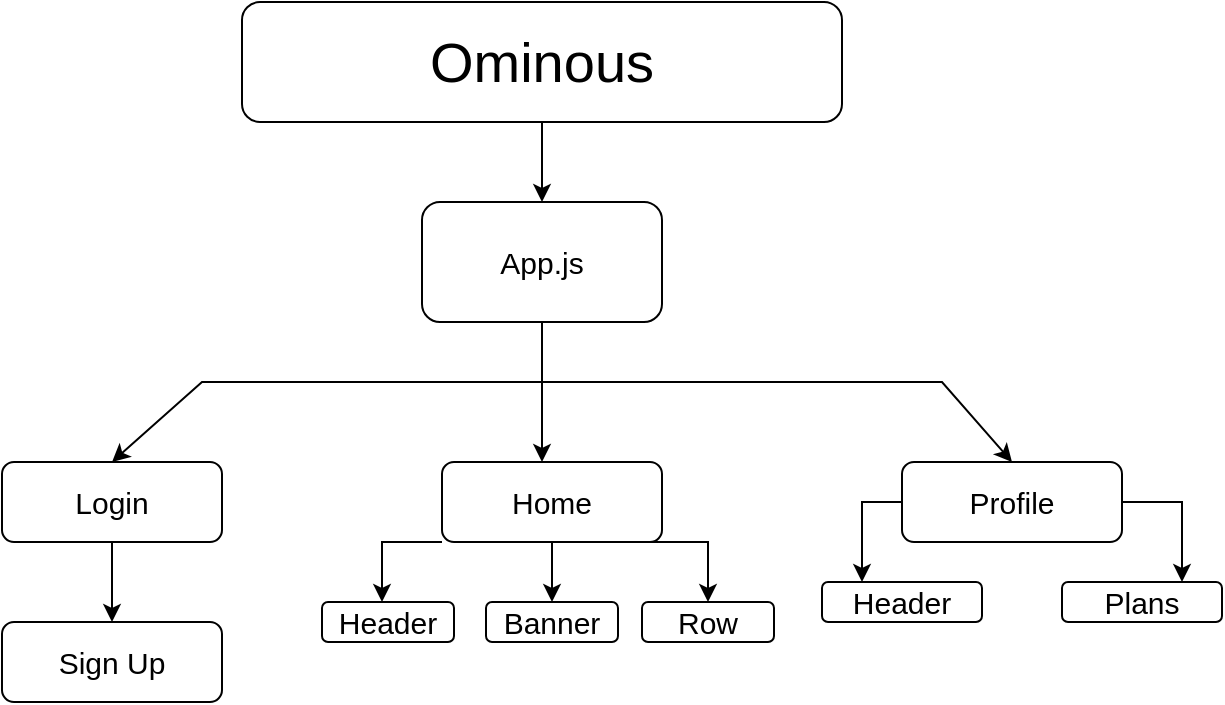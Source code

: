 <mxfile version="20.0.4" type="github">
  <diagram id="s3rP9vaL6DojUl77rk7g" name="Page-1">
    <mxGraphModel dx="868" dy="483" grid="1" gridSize="10" guides="1" tooltips="1" connect="1" arrows="1" fold="1" page="1" pageScale="1" pageWidth="827" pageHeight="1169" math="0" shadow="0">
      <root>
        <mxCell id="0" />
        <mxCell id="1" parent="0" />
        <mxCell id="9xiEHaMWu-fQ84VGuqVn-1" value="&lt;font style=&quot;font-size: 28px;&quot;&gt;Ominous&lt;/font&gt;" style="rounded=1;whiteSpace=wrap;html=1;fontFamily=Helvetica;" vertex="1" parent="1">
          <mxGeometry x="250" y="10" width="300" height="60" as="geometry" />
        </mxCell>
        <mxCell id="9xiEHaMWu-fQ84VGuqVn-2" value="App.js" style="rounded=1;whiteSpace=wrap;html=1;fontFamily=Helvetica;fontSize=15;" vertex="1" parent="1">
          <mxGeometry x="340" y="110" width="120" height="60" as="geometry" />
        </mxCell>
        <mxCell id="9xiEHaMWu-fQ84VGuqVn-3" value="" style="endArrow=classic;html=1;rounded=0;fontFamily=Helvetica;entryX=0.5;entryY=0;entryDx=0;entryDy=0;" edge="1" parent="1" target="9xiEHaMWu-fQ84VGuqVn-2">
          <mxGeometry width="50" height="50" relative="1" as="geometry">
            <mxPoint x="400" y="70" as="sourcePoint" />
            <mxPoint x="440" y="60" as="targetPoint" />
            <Array as="points" />
          </mxGeometry>
        </mxCell>
        <mxCell id="9xiEHaMWu-fQ84VGuqVn-5" value="" style="endArrow=classic;html=1;rounded=0;fontFamily=Helvetica;exitX=0.5;exitY=1;exitDx=0;exitDy=0;" edge="1" parent="1" source="9xiEHaMWu-fQ84VGuqVn-2">
          <mxGeometry width="50" height="50" relative="1" as="geometry">
            <mxPoint x="420" y="90" as="sourcePoint" />
            <mxPoint x="400" y="240" as="targetPoint" />
            <Array as="points" />
          </mxGeometry>
        </mxCell>
        <mxCell id="9xiEHaMWu-fQ84VGuqVn-6" value="Home" style="rounded=1;whiteSpace=wrap;html=1;fontFamily=Helvetica;fontSize=15;" vertex="1" parent="1">
          <mxGeometry x="350" y="240" width="110" height="40" as="geometry" />
        </mxCell>
        <mxCell id="9xiEHaMWu-fQ84VGuqVn-7" value="" style="endArrow=classic;html=1;rounded=0;fontFamily=Helvetica;fontSize=15;entryX=0.5;entryY=0;entryDx=0;entryDy=0;" edge="1" parent="1" target="9xiEHaMWu-fQ84VGuqVn-9">
          <mxGeometry width="50" height="50" relative="1" as="geometry">
            <mxPoint x="410" y="200" as="sourcePoint" />
            <mxPoint x="190" y="230" as="targetPoint" />
            <Array as="points">
              <mxPoint x="230" y="200" />
            </Array>
          </mxGeometry>
        </mxCell>
        <mxCell id="9xiEHaMWu-fQ84VGuqVn-8" value="" style="endArrow=classic;html=1;rounded=0;fontFamily=Helvetica;fontSize=15;entryX=0.5;entryY=0;entryDx=0;entryDy=0;" edge="1" parent="1" target="9xiEHaMWu-fQ84VGuqVn-20">
          <mxGeometry width="50" height="50" relative="1" as="geometry">
            <mxPoint x="403" y="200" as="sourcePoint" />
            <mxPoint x="563" y="230" as="targetPoint" />
            <Array as="points">
              <mxPoint x="600" y="200" />
            </Array>
          </mxGeometry>
        </mxCell>
        <mxCell id="9xiEHaMWu-fQ84VGuqVn-9" value="Login" style="rounded=1;whiteSpace=wrap;html=1;fontFamily=Helvetica;fontSize=15;" vertex="1" parent="1">
          <mxGeometry x="130" y="240" width="110" height="40" as="geometry" />
        </mxCell>
        <mxCell id="9xiEHaMWu-fQ84VGuqVn-10" value="" style="endArrow=classic;html=1;rounded=0;fontFamily=Helvetica;exitX=0.5;exitY=1;exitDx=0;exitDy=0;entryX=0.5;entryY=0;entryDx=0;entryDy=0;" edge="1" parent="1" source="9xiEHaMWu-fQ84VGuqVn-9" target="9xiEHaMWu-fQ84VGuqVn-11">
          <mxGeometry width="50" height="50" relative="1" as="geometry">
            <mxPoint x="410" y="80" as="sourcePoint" />
            <mxPoint x="225" y="320" as="targetPoint" />
            <Array as="points" />
          </mxGeometry>
        </mxCell>
        <mxCell id="9xiEHaMWu-fQ84VGuqVn-11" value="Sign Up" style="rounded=1;whiteSpace=wrap;html=1;fontFamily=Helvetica;fontSize=15;" vertex="1" parent="1">
          <mxGeometry x="130" y="320" width="110" height="40" as="geometry" />
        </mxCell>
        <mxCell id="9xiEHaMWu-fQ84VGuqVn-12" value="Header" style="rounded=1;whiteSpace=wrap;html=1;fontFamily=Helvetica;fontSize=15;" vertex="1" parent="1">
          <mxGeometry x="290" y="310" width="66" height="20" as="geometry" />
        </mxCell>
        <mxCell id="9xiEHaMWu-fQ84VGuqVn-13" value="Banner" style="rounded=1;whiteSpace=wrap;html=1;fontFamily=Helvetica;fontSize=15;" vertex="1" parent="1">
          <mxGeometry x="372" y="310" width="66" height="20" as="geometry" />
        </mxCell>
        <mxCell id="9xiEHaMWu-fQ84VGuqVn-14" value="Row" style="rounded=1;whiteSpace=wrap;html=1;fontFamily=Helvetica;fontSize=15;" vertex="1" parent="1">
          <mxGeometry x="450" y="310" width="66" height="20" as="geometry" />
        </mxCell>
        <mxCell id="9xiEHaMWu-fQ84VGuqVn-15" value="" style="endArrow=classic;html=1;rounded=0;fontFamily=Helvetica;exitX=0.5;exitY=1;exitDx=0;exitDy=0;entryX=0.5;entryY=0;entryDx=0;entryDy=0;" edge="1" parent="1" source="9xiEHaMWu-fQ84VGuqVn-6" target="9xiEHaMWu-fQ84VGuqVn-13">
          <mxGeometry width="50" height="50" relative="1" as="geometry">
            <mxPoint x="235" y="290" as="sourcePoint" />
            <mxPoint x="235" y="330" as="targetPoint" />
            <Array as="points" />
          </mxGeometry>
        </mxCell>
        <mxCell id="9xiEHaMWu-fQ84VGuqVn-17" value="" style="endArrow=classic;html=1;rounded=0;fontFamily=Helvetica;exitX=0.5;exitY=1;exitDx=0;exitDy=0;entryX=0.5;entryY=0;entryDx=0;entryDy=0;" edge="1" parent="1" source="9xiEHaMWu-fQ84VGuqVn-6" target="9xiEHaMWu-fQ84VGuqVn-14">
          <mxGeometry width="50" height="50" relative="1" as="geometry">
            <mxPoint x="415" y="290" as="sourcePoint" />
            <mxPoint x="415" y="320" as="targetPoint" />
            <Array as="points">
              <mxPoint x="483" y="280" />
            </Array>
          </mxGeometry>
        </mxCell>
        <mxCell id="9xiEHaMWu-fQ84VGuqVn-18" value="" style="endArrow=classic;html=1;rounded=0;fontFamily=Helvetica;exitX=0;exitY=1;exitDx=0;exitDy=0;" edge="1" parent="1" source="9xiEHaMWu-fQ84VGuqVn-6">
          <mxGeometry width="50" height="50" relative="1" as="geometry">
            <mxPoint x="415" y="290" as="sourcePoint" />
            <mxPoint x="320" y="310" as="targetPoint" />
            <Array as="points">
              <mxPoint x="320" y="280" />
              <mxPoint x="320" y="300" />
            </Array>
          </mxGeometry>
        </mxCell>
        <mxCell id="9xiEHaMWu-fQ84VGuqVn-20" value="Profile" style="rounded=1;whiteSpace=wrap;html=1;fontFamily=Helvetica;fontSize=15;" vertex="1" parent="1">
          <mxGeometry x="580" y="240" width="110" height="40" as="geometry" />
        </mxCell>
        <mxCell id="9xiEHaMWu-fQ84VGuqVn-21" value="Header" style="rounded=1;whiteSpace=wrap;html=1;fontFamily=Helvetica;fontSize=15;" vertex="1" parent="1">
          <mxGeometry x="540" y="300" width="80" height="20" as="geometry" />
        </mxCell>
        <mxCell id="9xiEHaMWu-fQ84VGuqVn-22" value="Plans" style="rounded=1;whiteSpace=wrap;html=1;fontFamily=Helvetica;fontSize=15;" vertex="1" parent="1">
          <mxGeometry x="660" y="300" width="80" height="20" as="geometry" />
        </mxCell>
        <mxCell id="9xiEHaMWu-fQ84VGuqVn-24" value="" style="endArrow=classic;html=1;rounded=0;fontFamily=Helvetica;exitX=0;exitY=0.5;exitDx=0;exitDy=0;entryX=0.25;entryY=0;entryDx=0;entryDy=0;" edge="1" parent="1" source="9xiEHaMWu-fQ84VGuqVn-20" target="9xiEHaMWu-fQ84VGuqVn-21">
          <mxGeometry width="50" height="50" relative="1" as="geometry">
            <mxPoint x="360" y="290" as="sourcePoint" />
            <mxPoint x="330" y="320" as="targetPoint" />
            <Array as="points">
              <mxPoint x="560" y="260" />
              <mxPoint x="560" y="280" />
            </Array>
          </mxGeometry>
        </mxCell>
        <mxCell id="9xiEHaMWu-fQ84VGuqVn-25" value="" style="endArrow=classic;html=1;rounded=0;fontFamily=Helvetica;exitX=1;exitY=0.5;exitDx=0;exitDy=0;entryX=0.75;entryY=0;entryDx=0;entryDy=0;" edge="1" parent="1" source="9xiEHaMWu-fQ84VGuqVn-20" target="9xiEHaMWu-fQ84VGuqVn-22">
          <mxGeometry width="50" height="50" relative="1" as="geometry">
            <mxPoint x="590" y="270" as="sourcePoint" />
            <mxPoint x="570" y="310" as="targetPoint" />
            <Array as="points">
              <mxPoint x="720" y="260" />
              <mxPoint x="720" y="290" />
            </Array>
          </mxGeometry>
        </mxCell>
      </root>
    </mxGraphModel>
  </diagram>
</mxfile>
